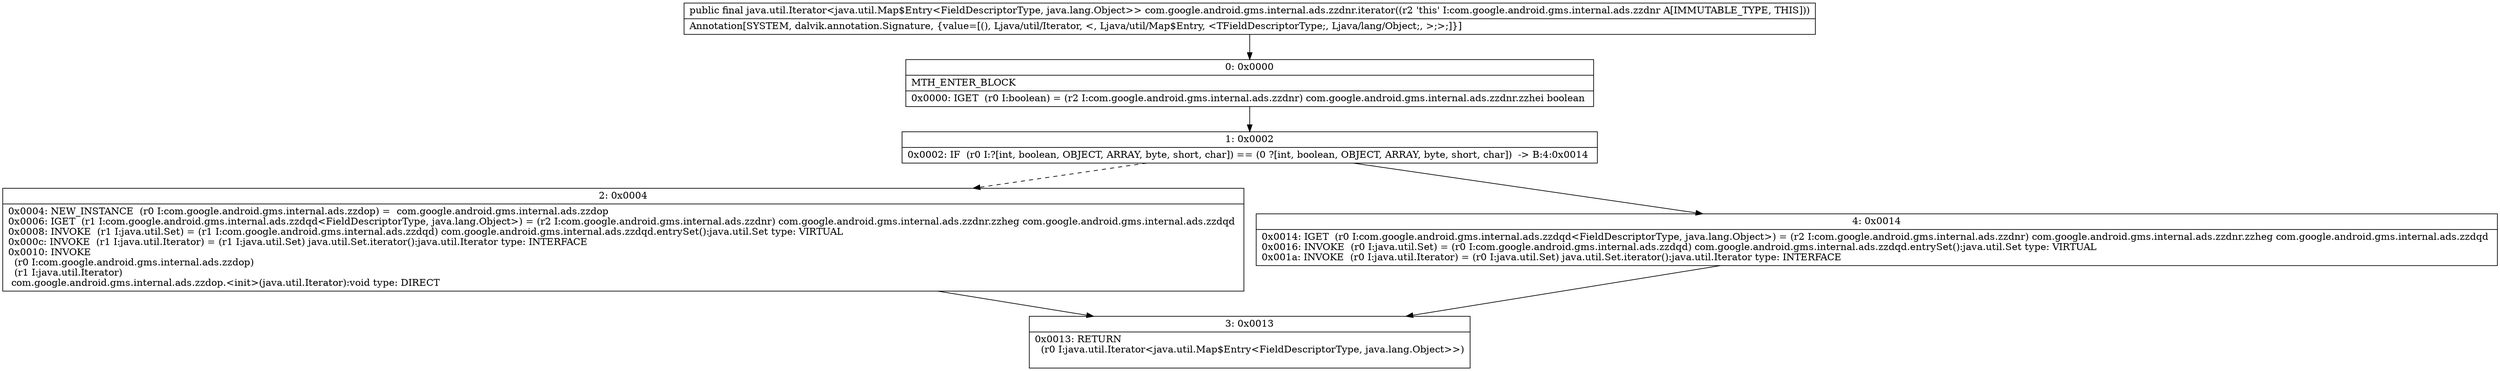 digraph "CFG forcom.google.android.gms.internal.ads.zzdnr.iterator()Ljava\/util\/Iterator;" {
Node_0 [shape=record,label="{0\:\ 0x0000|MTH_ENTER_BLOCK\l|0x0000: IGET  (r0 I:boolean) = (r2 I:com.google.android.gms.internal.ads.zzdnr) com.google.android.gms.internal.ads.zzdnr.zzhei boolean \l}"];
Node_1 [shape=record,label="{1\:\ 0x0002|0x0002: IF  (r0 I:?[int, boolean, OBJECT, ARRAY, byte, short, char]) == (0 ?[int, boolean, OBJECT, ARRAY, byte, short, char])  \-\> B:4:0x0014 \l}"];
Node_2 [shape=record,label="{2\:\ 0x0004|0x0004: NEW_INSTANCE  (r0 I:com.google.android.gms.internal.ads.zzdop) =  com.google.android.gms.internal.ads.zzdop \l0x0006: IGET  (r1 I:com.google.android.gms.internal.ads.zzdqd\<FieldDescriptorType, java.lang.Object\>) = (r2 I:com.google.android.gms.internal.ads.zzdnr) com.google.android.gms.internal.ads.zzdnr.zzheg com.google.android.gms.internal.ads.zzdqd \l0x0008: INVOKE  (r1 I:java.util.Set) = (r1 I:com.google.android.gms.internal.ads.zzdqd) com.google.android.gms.internal.ads.zzdqd.entrySet():java.util.Set type: VIRTUAL \l0x000c: INVOKE  (r1 I:java.util.Iterator) = (r1 I:java.util.Set) java.util.Set.iterator():java.util.Iterator type: INTERFACE \l0x0010: INVOKE  \l  (r0 I:com.google.android.gms.internal.ads.zzdop)\l  (r1 I:java.util.Iterator)\l com.google.android.gms.internal.ads.zzdop.\<init\>(java.util.Iterator):void type: DIRECT \l}"];
Node_3 [shape=record,label="{3\:\ 0x0013|0x0013: RETURN  \l  (r0 I:java.util.Iterator\<java.util.Map$Entry\<FieldDescriptorType, java.lang.Object\>\>)\l \l}"];
Node_4 [shape=record,label="{4\:\ 0x0014|0x0014: IGET  (r0 I:com.google.android.gms.internal.ads.zzdqd\<FieldDescriptorType, java.lang.Object\>) = (r2 I:com.google.android.gms.internal.ads.zzdnr) com.google.android.gms.internal.ads.zzdnr.zzheg com.google.android.gms.internal.ads.zzdqd \l0x0016: INVOKE  (r0 I:java.util.Set) = (r0 I:com.google.android.gms.internal.ads.zzdqd) com.google.android.gms.internal.ads.zzdqd.entrySet():java.util.Set type: VIRTUAL \l0x001a: INVOKE  (r0 I:java.util.Iterator) = (r0 I:java.util.Set) java.util.Set.iterator():java.util.Iterator type: INTERFACE \l}"];
MethodNode[shape=record,label="{public final java.util.Iterator\<java.util.Map$Entry\<FieldDescriptorType, java.lang.Object\>\> com.google.android.gms.internal.ads.zzdnr.iterator((r2 'this' I:com.google.android.gms.internal.ads.zzdnr A[IMMUTABLE_TYPE, THIS]))  | Annotation[SYSTEM, dalvik.annotation.Signature, \{value=[(), Ljava\/util\/Iterator, \<, Ljava\/util\/Map$Entry, \<TFieldDescriptorType;, Ljava\/lang\/Object;, \>;\>;]\}]\l}"];
MethodNode -> Node_0;
Node_0 -> Node_1;
Node_1 -> Node_2[style=dashed];
Node_1 -> Node_4;
Node_2 -> Node_3;
Node_4 -> Node_3;
}

